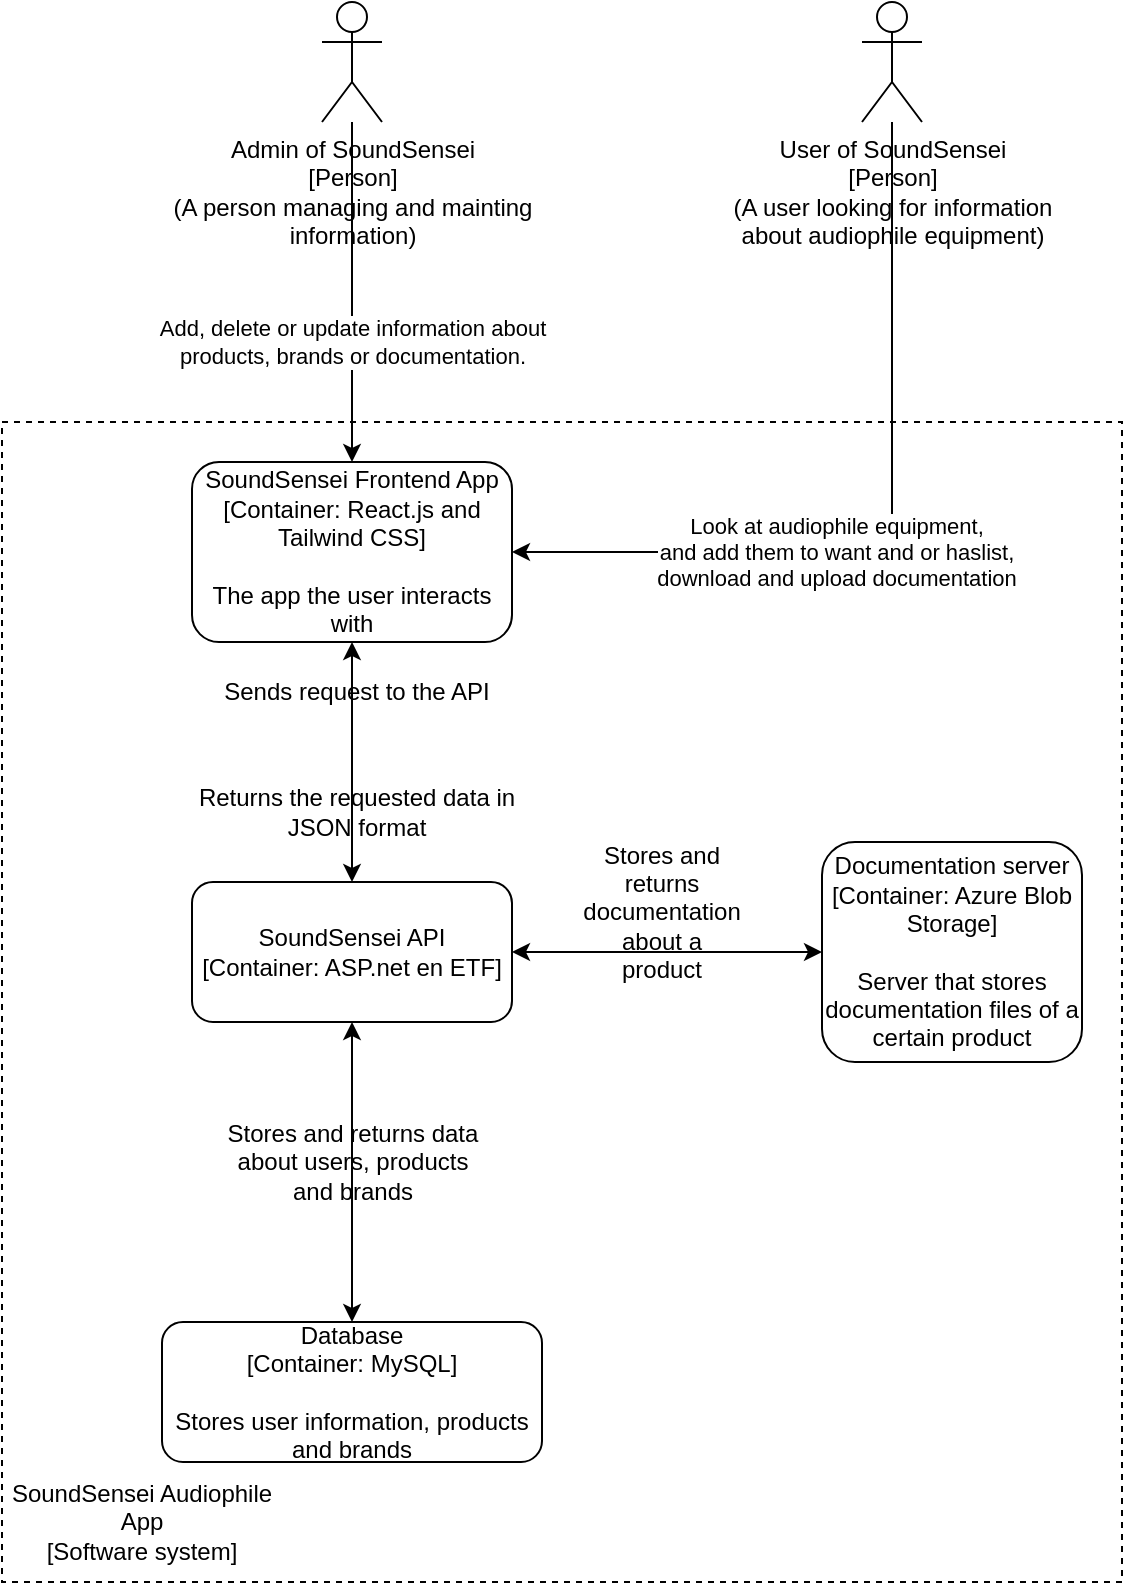 <mxfile version="21.3.8" type="device">
  <diagram name="Pagina-1" id="PnZe6oL30_MqTEasBFew">
    <mxGraphModel dx="1050" dy="515" grid="1" gridSize="10" guides="1" tooltips="1" connect="1" arrows="1" fold="1" page="1" pageScale="1" pageWidth="827" pageHeight="1169" math="0" shadow="0">
      <root>
        <mxCell id="0" />
        <mxCell id="1" parent="0" />
        <mxCell id="v1BH1OIG5YsnhIcYCXTT-17" value="" style="rounded=0;whiteSpace=wrap;html=1;dashed=1;fillColor=default;" parent="1" vertex="1">
          <mxGeometry x="10" y="240" width="560" height="580" as="geometry" />
        </mxCell>
        <mxCell id="v1BH1OIG5YsnhIcYCXTT-3" value="Look at audiophile equipment, &lt;br&gt;and add them to want and or haslist,&lt;br&gt;download and upload documentation" style="edgeStyle=orthogonalEdgeStyle;rounded=0;orthogonalLoop=1;jettySize=auto;html=1;entryX=1;entryY=0.5;entryDx=0;entryDy=0;" parent="1" source="v1BH1OIG5YsnhIcYCXTT-1" target="v1BH1OIG5YsnhIcYCXTT-2" edge="1">
          <mxGeometry x="0.2" relative="1" as="geometry">
            <mxPoint as="offset" />
            <Array as="points">
              <mxPoint x="455" y="305" />
            </Array>
          </mxGeometry>
        </mxCell>
        <mxCell id="v1BH1OIG5YsnhIcYCXTT-1" value="User of SoundSensei&lt;br&gt;[Person]&lt;br&gt;(A user looking for information &lt;br&gt;about audiophile equipment)" style="shape=umlActor;verticalLabelPosition=bottom;verticalAlign=top;html=1;outlineConnect=0;" parent="1" vertex="1">
          <mxGeometry x="440" y="30" width="30" height="60" as="geometry" />
        </mxCell>
        <mxCell id="v1BH1OIG5YsnhIcYCXTT-10" style="edgeStyle=orthogonalEdgeStyle;rounded=0;orthogonalLoop=1;jettySize=auto;html=1;entryX=0.5;entryY=0;entryDx=0;entryDy=0;startArrow=classic;startFill=1;" parent="1" source="v1BH1OIG5YsnhIcYCXTT-2" target="v1BH1OIG5YsnhIcYCXTT-4" edge="1">
          <mxGeometry relative="1" as="geometry" />
        </mxCell>
        <mxCell id="v1BH1OIG5YsnhIcYCXTT-2" value="SoundSensei Frontend App&lt;br&gt;[Container: React.js and Tailwind CSS]&lt;br&gt;&lt;br&gt;The app the user interacts with" style="rounded=1;whiteSpace=wrap;html=1;" parent="1" vertex="1">
          <mxGeometry x="105" y="260" width="160" height="90" as="geometry" />
        </mxCell>
        <mxCell id="v1BH1OIG5YsnhIcYCXTT-8" style="edgeStyle=orthogonalEdgeStyle;rounded=0;orthogonalLoop=1;jettySize=auto;html=1;entryX=0.5;entryY=0;entryDx=0;entryDy=0;startArrow=classic;startFill=1;" parent="1" source="v1BH1OIG5YsnhIcYCXTT-4" target="v1BH1OIG5YsnhIcYCXTT-6" edge="1">
          <mxGeometry relative="1" as="geometry" />
        </mxCell>
        <mxCell id="v1BH1OIG5YsnhIcYCXTT-9" style="edgeStyle=orthogonalEdgeStyle;rounded=0;orthogonalLoop=1;jettySize=auto;html=1;entryX=0;entryY=0.5;entryDx=0;entryDy=0;startArrow=classic;startFill=1;" parent="1" source="v1BH1OIG5YsnhIcYCXTT-4" target="v1BH1OIG5YsnhIcYCXTT-5" edge="1">
          <mxGeometry relative="1" as="geometry" />
        </mxCell>
        <mxCell id="v1BH1OIG5YsnhIcYCXTT-4" value="SoundSensei API&lt;br&gt;[Container: ASP.net en ETF]" style="rounded=1;whiteSpace=wrap;html=1;" parent="1" vertex="1">
          <mxGeometry x="105" y="470" width="160" height="70" as="geometry" />
        </mxCell>
        <mxCell id="v1BH1OIG5YsnhIcYCXTT-5" value="Documentation server&lt;br&gt;[Container: Azure Blob Storage]&lt;br&gt;&lt;br&gt;Server that stores documentation files of a certain product" style="rounded=1;whiteSpace=wrap;html=1;" parent="1" vertex="1">
          <mxGeometry x="420" y="450" width="130" height="110" as="geometry" />
        </mxCell>
        <mxCell id="v1BH1OIG5YsnhIcYCXTT-6" value="Database&lt;br&gt;[Container: MySQL]&lt;br&gt;&lt;br&gt;Stores user information, products and brands" style="rounded=1;whiteSpace=wrap;html=1;" parent="1" vertex="1">
          <mxGeometry x="90" y="690" width="190" height="70" as="geometry" />
        </mxCell>
        <mxCell id="v1BH1OIG5YsnhIcYCXTT-11" value="Sends request to the API" style="text;html=1;strokeColor=none;fillColor=none;align=center;verticalAlign=middle;whiteSpace=wrap;rounded=0;" parent="1" vertex="1">
          <mxGeometry x="105" y="360" width="165" height="30" as="geometry" />
        </mxCell>
        <mxCell id="v1BH1OIG5YsnhIcYCXTT-13" value="Returns the requested data in JSON format" style="text;html=1;strokeColor=none;fillColor=none;align=center;verticalAlign=middle;whiteSpace=wrap;rounded=0;" parent="1" vertex="1">
          <mxGeometry x="105" y="420" width="165" height="30" as="geometry" />
        </mxCell>
        <mxCell id="v1BH1OIG5YsnhIcYCXTT-14" value="Stores and returns documentation about a product" style="text;html=1;strokeColor=none;fillColor=none;align=center;verticalAlign=middle;whiteSpace=wrap;rounded=0;" parent="1" vertex="1">
          <mxGeometry x="310" y="470" width="60" height="30" as="geometry" />
        </mxCell>
        <mxCell id="v1BH1OIG5YsnhIcYCXTT-16" value="Stores and returns data about users, products and brands" style="text;html=1;strokeColor=none;fillColor=none;align=center;verticalAlign=middle;whiteSpace=wrap;rounded=0;" parent="1" vertex="1">
          <mxGeometry x="117.5" y="590" width="135" height="40" as="geometry" />
        </mxCell>
        <mxCell id="v1BH1OIG5YsnhIcYCXTT-18" value="SoundSensei Audiophile App&lt;br&gt;[Software system]" style="text;html=1;strokeColor=none;fillColor=none;align=center;verticalAlign=middle;whiteSpace=wrap;rounded=0;" parent="1" vertex="1">
          <mxGeometry x="10" y="760" width="140" height="60" as="geometry" />
        </mxCell>
        <mxCell id="IO6kSrxISo9alkQi0ccX-5" value="Add, delete or update information about &lt;br&gt;products, brands or documentation." style="edgeStyle=orthogonalEdgeStyle;rounded=0;orthogonalLoop=1;jettySize=auto;html=1;entryX=0.5;entryY=0;entryDx=0;entryDy=0;" edge="1" parent="1" source="IO6kSrxISo9alkQi0ccX-3" target="v1BH1OIG5YsnhIcYCXTT-2">
          <mxGeometry x="0.294" relative="1" as="geometry">
            <mxPoint as="offset" />
          </mxGeometry>
        </mxCell>
        <mxCell id="IO6kSrxISo9alkQi0ccX-3" value="Admin of SoundSensei&lt;br&gt;[Person]&lt;br&gt;(A person managing and mainting &lt;br&gt;information)" style="shape=umlActor;verticalLabelPosition=bottom;verticalAlign=top;html=1;outlineConnect=0;" vertex="1" parent="1">
          <mxGeometry x="170" y="30" width="30" height="60" as="geometry" />
        </mxCell>
      </root>
    </mxGraphModel>
  </diagram>
</mxfile>
